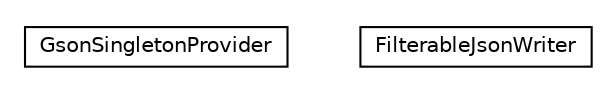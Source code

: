 #!/usr/local/bin/dot
#
# Class diagram 
# Generated by UMLGraph version R5_6-24-gf6e263 (http://www.umlgraph.org/)
#

digraph G {
	edge [fontname="Helvetica",fontsize=10,labelfontname="Helvetica",labelfontsize=10];
	node [fontname="Helvetica",fontsize=10,shape=plaintext];
	nodesep=0.25;
	ranksep=0.5;
	// io.reinert.requestor.gson.GsonSingletonProvider
	c10867 [label=<<table title="io.reinert.requestor.gson.GsonSingletonProvider" border="0" cellborder="1" cellspacing="0" cellpadding="2" port="p" href="./GsonSingletonProvider.html">
		<tr><td><table border="0" cellspacing="0" cellpadding="1">
<tr><td align="center" balign="center"> GsonSingletonProvider </td></tr>
		</table></td></tr>
		</table>>, URL="./GsonSingletonProvider.html", fontname="Helvetica", fontcolor="black", fontsize=10.0];
	// io.reinert.requestor.gson.FilterableJsonWriter
	c10868 [label=<<table title="io.reinert.requestor.gson.FilterableJsonWriter" border="0" cellborder="1" cellspacing="0" cellpadding="2" port="p" href="./FilterableJsonWriter.html">
		<tr><td><table border="0" cellspacing="0" cellpadding="1">
<tr><td align="center" balign="center"> FilterableJsonWriter </td></tr>
		</table></td></tr>
		</table>>, URL="./FilterableJsonWriter.html", fontname="Helvetica", fontcolor="black", fontsize=10.0];
}


